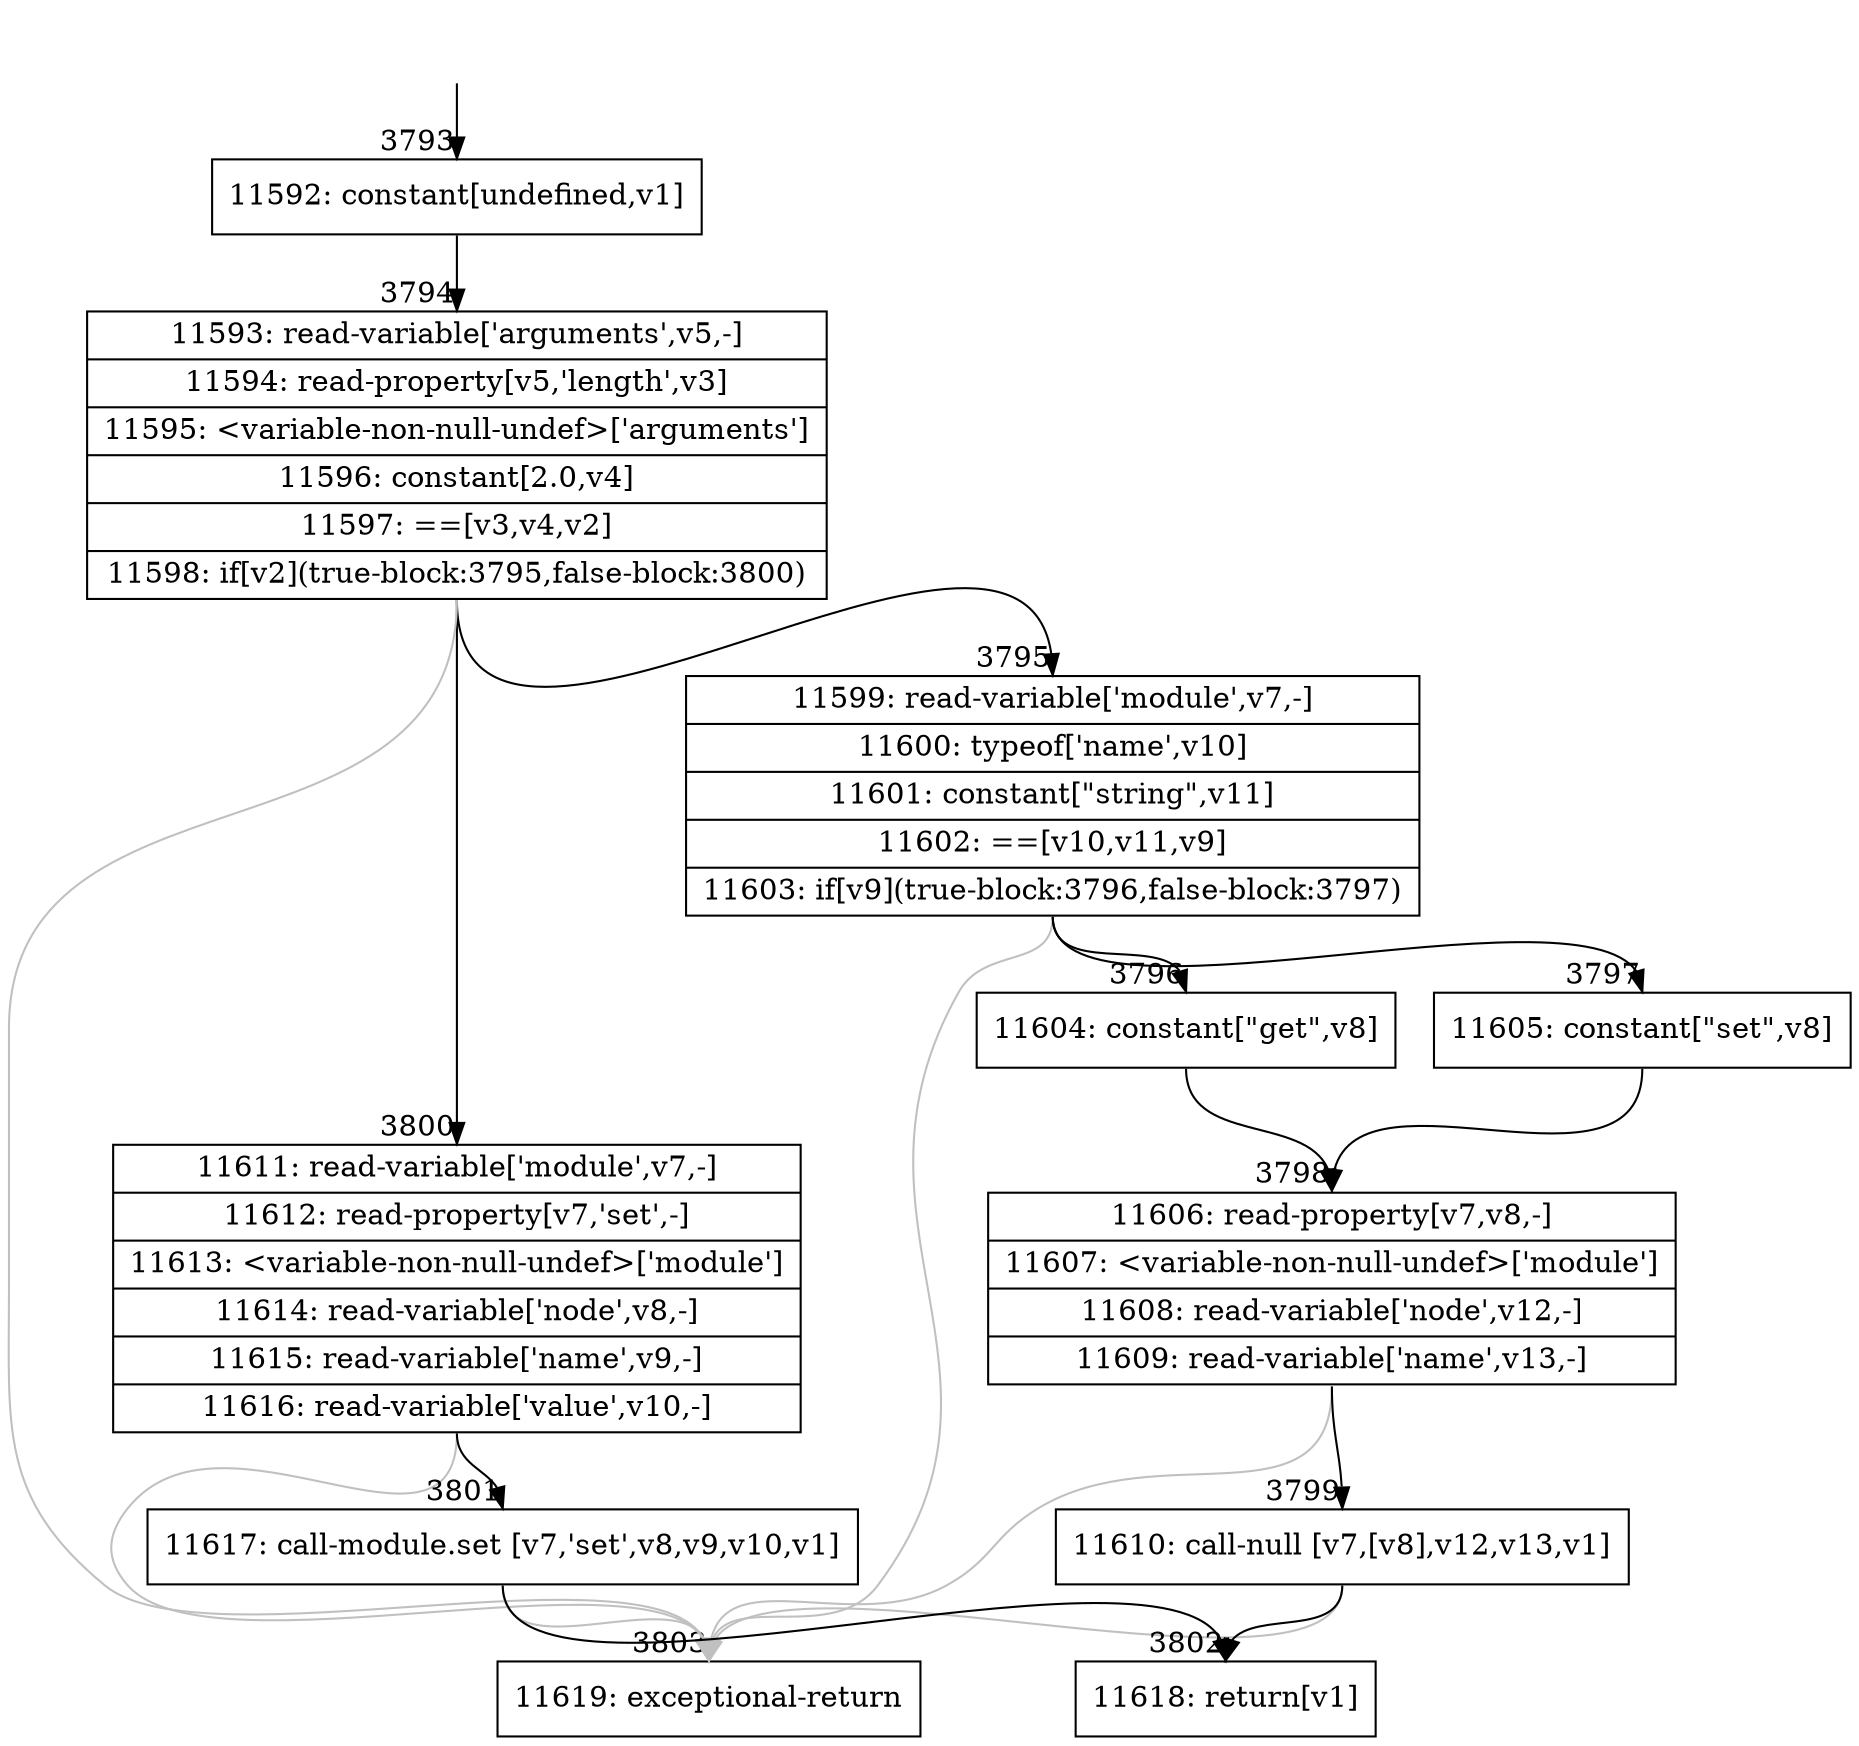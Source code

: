 digraph {
rankdir="TD"
BB_entry258[shape=none,label=""];
BB_entry258 -> BB3793 [tailport=s, headport=n, headlabel="    3793"]
BB3793 [shape=record label="{11592: constant[undefined,v1]}" ] 
BB3793 -> BB3794 [tailport=s, headport=n, headlabel="      3794"]
BB3794 [shape=record label="{11593: read-variable['arguments',v5,-]|11594: read-property[v5,'length',v3]|11595: \<variable-non-null-undef\>['arguments']|11596: constant[2.0,v4]|11597: ==[v3,v4,v2]|11598: if[v2](true-block:3795,false-block:3800)}" ] 
BB3794 -> BB3795 [tailport=s, headport=n, headlabel="      3795"]
BB3794 -> BB3800 [tailport=s, headport=n, headlabel="      3800"]
BB3794 -> BB3803 [tailport=s, headport=n, color=gray, headlabel="      3803"]
BB3795 [shape=record label="{11599: read-variable['module',v7,-]|11600: typeof['name',v10]|11601: constant[\"string\",v11]|11602: ==[v10,v11,v9]|11603: if[v9](true-block:3796,false-block:3797)}" ] 
BB3795 -> BB3796 [tailport=s, headport=n, headlabel="      3796"]
BB3795 -> BB3797 [tailport=s, headport=n, headlabel="      3797"]
BB3795 -> BB3803 [tailport=s, headport=n, color=gray]
BB3796 [shape=record label="{11604: constant[\"get\",v8]}" ] 
BB3796 -> BB3798 [tailport=s, headport=n, headlabel="      3798"]
BB3797 [shape=record label="{11605: constant[\"set\",v8]}" ] 
BB3797 -> BB3798 [tailport=s, headport=n]
BB3798 [shape=record label="{11606: read-property[v7,v8,-]|11607: \<variable-non-null-undef\>['module']|11608: read-variable['node',v12,-]|11609: read-variable['name',v13,-]}" ] 
BB3798 -> BB3799 [tailport=s, headport=n, headlabel="      3799"]
BB3798 -> BB3803 [tailport=s, headport=n, color=gray]
BB3799 [shape=record label="{11610: call-null [v7,[v8],v12,v13,v1]}" ] 
BB3799 -> BB3802 [tailport=s, headport=n, headlabel="      3802"]
BB3799 -> BB3803 [tailport=s, headport=n, color=gray]
BB3800 [shape=record label="{11611: read-variable['module',v7,-]|11612: read-property[v7,'set',-]|11613: \<variable-non-null-undef\>['module']|11614: read-variable['node',v8,-]|11615: read-variable['name',v9,-]|11616: read-variable['value',v10,-]}" ] 
BB3800 -> BB3801 [tailport=s, headport=n, headlabel="      3801"]
BB3800 -> BB3803 [tailport=s, headport=n, color=gray]
BB3801 [shape=record label="{11617: call-module.set [v7,'set',v8,v9,v10,v1]}" ] 
BB3801 -> BB3802 [tailport=s, headport=n]
BB3801 -> BB3803 [tailport=s, headport=n, color=gray]
BB3802 [shape=record label="{11618: return[v1]}" ] 
BB3803 [shape=record label="{11619: exceptional-return}" ] 
//#$~ 4830
}
